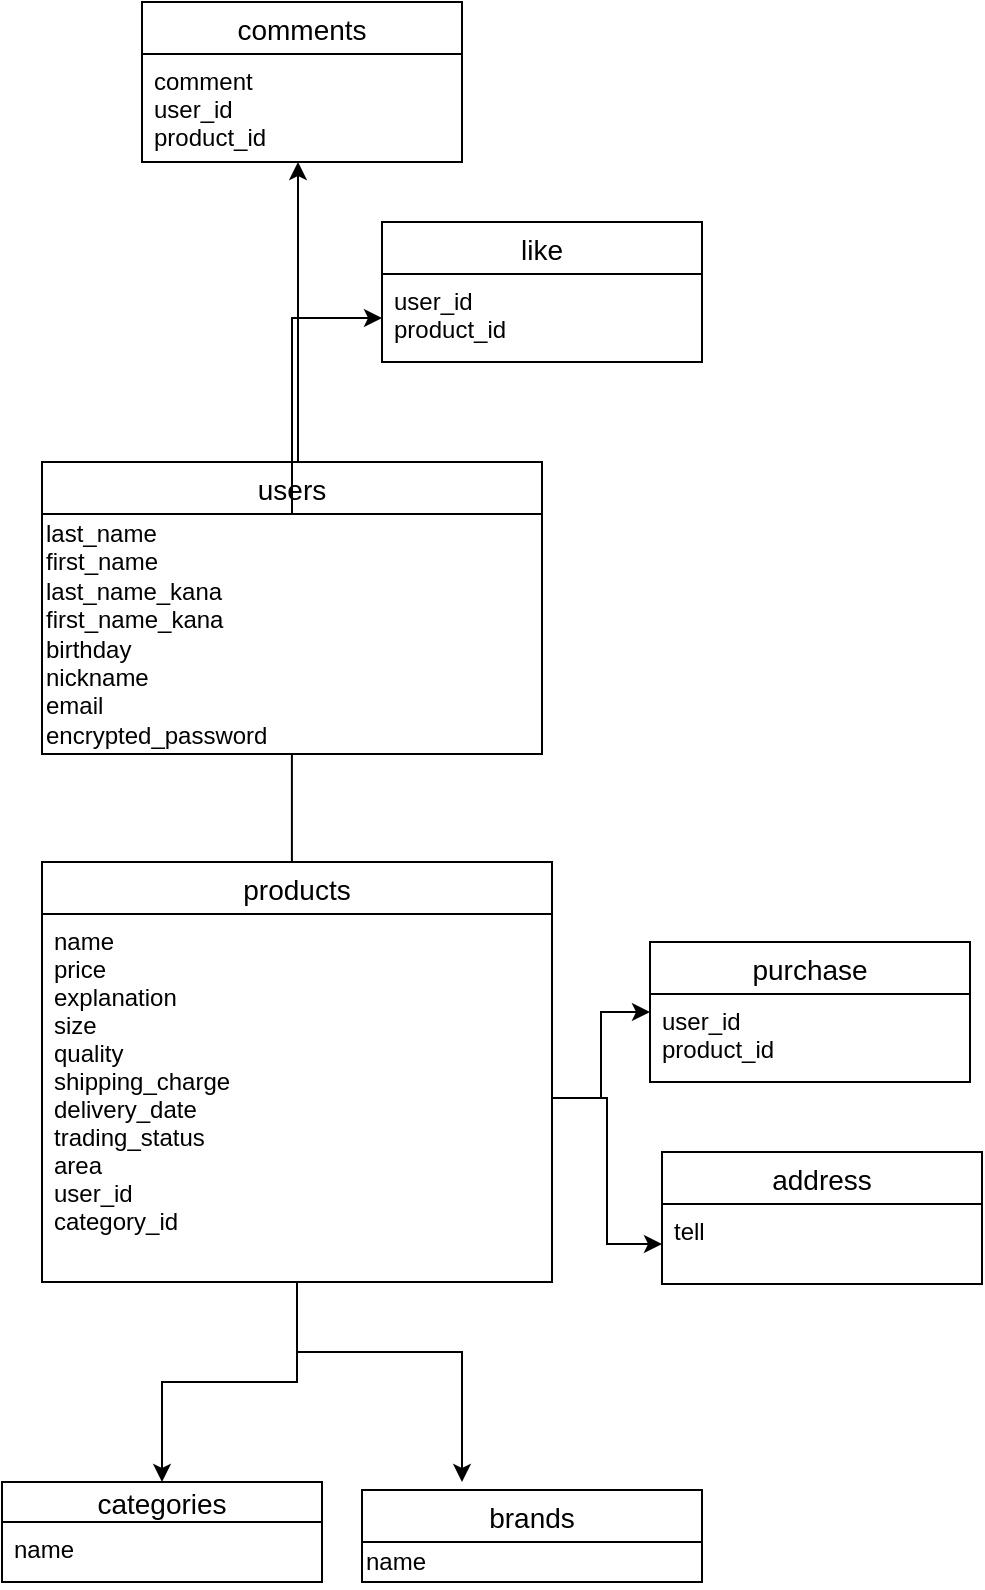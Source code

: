 <mxfile version="13.10.0" type="embed">
    <diagram id="x8wb-dTt-gdK0nMvJnMz" name="ページ1">
        <mxGraphModel dx="473" dy="526" grid="1" gridSize="10" guides="1" tooltips="1" connect="1" arrows="1" fold="1" page="0" pageScale="1" pageWidth="827" pageHeight="1169" math="0" shadow="0">
            <root>
                <mxCell id="0"/>
                <mxCell id="1" parent="0"/>
                <mxCell id="133" style="edgeStyle=orthogonalEdgeStyle;rounded=0;orthogonalLoop=1;jettySize=auto;html=1;exitX=0.5;exitY=0;exitDx=0;exitDy=0;" parent="1" source="17" target="104" edge="1">
                    <mxGeometry relative="1" as="geometry">
                        <Array as="points">
                            <mxPoint x="158" y="140"/>
                            <mxPoint x="158" y="140"/>
                        </Array>
                    </mxGeometry>
                </mxCell>
                <mxCell id="142" style="edgeStyle=orthogonalEdgeStyle;rounded=0;orthogonalLoop=1;jettySize=auto;html=1;entryX=0.49;entryY=0.048;entryDx=0;entryDy=0;entryPerimeter=0;" parent="1" source="17" target="62" edge="1">
                    <mxGeometry relative="1" as="geometry"/>
                </mxCell>
                <mxCell id="17" value="users" style="swimlane;fontStyle=0;childLayout=stackLayout;horizontal=1;startSize=26;horizontalStack=0;resizeParent=1;resizeParentMax=0;resizeLast=0;collapsible=1;marginBottom=0;align=center;fontSize=14;" parent="1" vertex="1">
                    <mxGeometry x="30" y="240" width="250" height="146" as="geometry"/>
                </mxCell>
                <mxCell id="35" value="last_name&amp;nbsp;&lt;br&gt;first_name&lt;br&gt;last_name_kana&lt;br&gt;first_name_kana&lt;br&gt;birthday&lt;br&gt;nickname&lt;br&gt;email&lt;br&gt;encrypted_password" style="text;html=1;align=left;verticalAlign=middle;resizable=0;points=[];autosize=1;" parent="17" vertex="1">
                    <mxGeometry y="26" width="250" height="120" as="geometry"/>
                </mxCell>
                <mxCell id="34" value="&lt;h1&gt;&lt;br&gt;&lt;/h1&gt;" style="text;html=1;align=center;verticalAlign=middle;resizable=0;points=[];autosize=1;" parent="1" vertex="1">
                    <mxGeometry x="110" y="335" width="20" height="50" as="geometry"/>
                </mxCell>
                <mxCell id="127" style="edgeStyle=orthogonalEdgeStyle;rounded=0;orthogonalLoop=1;jettySize=auto;html=1;" parent="1" source="62" target="69" edge="1">
                    <mxGeometry relative="1" as="geometry">
                        <mxPoint x="158" y="710" as="targetPoint"/>
                        <Array as="points"/>
                    </mxGeometry>
                </mxCell>
                <mxCell id="128" style="edgeStyle=orthogonalEdgeStyle;rounded=0;orthogonalLoop=1;jettySize=auto;html=1;" parent="1" source="62" edge="1">
                    <mxGeometry relative="1" as="geometry">
                        <mxPoint x="240" y="750" as="targetPoint"/>
                        <Array as="points">
                            <mxPoint x="158" y="685"/>
                            <mxPoint x="240" y="685"/>
                        </Array>
                    </mxGeometry>
                </mxCell>
                <mxCell id="62" value="products" style="swimlane;fontStyle=0;childLayout=stackLayout;horizontal=1;startSize=26;horizontalStack=0;resizeParent=1;resizeParentMax=0;resizeLast=0;collapsible=1;marginBottom=0;align=center;fontSize=14;strokeWidth=1;" parent="1" vertex="1">
                    <mxGeometry x="30" y="440" width="255" height="210" as="geometry"/>
                </mxCell>
                <mxCell id="65" value="name&#10;price&#10;explanation&#10;size&#10;quality&#10;shipping_charge&#10;delivery_date&#10;trading_status&#10;area&#10;user_id&#10;category_id&#10;" style="text;strokeColor=none;fillColor=none;spacingLeft=4;spacingRight=4;overflow=hidden;rotatable=0;points=[[0,0.5],[1,0.5]];portConstraint=eastwest;fontSize=12;" parent="62" vertex="1">
                    <mxGeometry y="26" width="255" height="184" as="geometry"/>
                </mxCell>
                <mxCell id="69" value="categories" style="swimlane;fontStyle=0;childLayout=stackLayout;horizontal=1;startSize=20;horizontalStack=0;resizeParent=1;resizeParentMax=0;resizeLast=0;collapsible=1;marginBottom=0;align=center;fontSize=14;strokeWidth=1;" parent="1" vertex="1">
                    <mxGeometry x="10" y="750" width="160" height="50" as="geometry"/>
                </mxCell>
                <mxCell id="72" value="name" style="text;strokeColor=none;fillColor=none;spacingLeft=4;spacingRight=4;overflow=hidden;rotatable=0;points=[[0,0.5],[1,0.5]];portConstraint=eastwest;fontSize=12;" parent="69" vertex="1">
                    <mxGeometry y="20" width="160" height="30" as="geometry"/>
                </mxCell>
                <mxCell id="80" value="brands" style="swimlane;fontStyle=0;childLayout=stackLayout;horizontal=1;startSize=26;horizontalStack=0;resizeParent=1;resizeParentMax=0;resizeLast=0;collapsible=1;marginBottom=0;align=center;fontSize=14;strokeWidth=1;" parent="1" vertex="1">
                    <mxGeometry x="190" y="754" width="170" height="46" as="geometry"/>
                </mxCell>
                <mxCell id="84" value="name" style="text;html=1;align=left;verticalAlign=middle;resizable=0;points=[];autosize=1;" parent="80" vertex="1">
                    <mxGeometry y="26" width="170" height="20" as="geometry"/>
                </mxCell>
                <mxCell id="101" value="comments" style="swimlane;fontStyle=0;childLayout=stackLayout;horizontal=1;startSize=26;horizontalStack=0;resizeParent=1;resizeParentMax=0;resizeLast=0;collapsible=1;marginBottom=0;align=center;fontSize=14;strokeWidth=1;" parent="1" vertex="1">
                    <mxGeometry x="80" y="10" width="160" height="80" as="geometry"/>
                </mxCell>
                <mxCell id="104" value="comment&#10;user_id&#10;product_id" style="text;strokeColor=none;fillColor=none;spacingLeft=4;spacingRight=4;overflow=hidden;rotatable=0;points=[[0,0.5],[1,0.5]];portConstraint=eastwest;fontSize=12;" parent="101" vertex="1">
                    <mxGeometry y="26" width="160" height="54" as="geometry"/>
                </mxCell>
                <mxCell id="119" value="like" style="swimlane;fontStyle=0;childLayout=stackLayout;horizontal=1;startSize=26;horizontalStack=0;resizeParent=1;resizeParentMax=0;resizeLast=0;collapsible=1;marginBottom=0;align=center;fontSize=14;strokeWidth=1;" parent="1" vertex="1">
                    <mxGeometry x="200" y="120" width="160" height="70" as="geometry"/>
                </mxCell>
                <mxCell id="122" value="user_id&#10;product_id&#10;" style="text;strokeColor=none;fillColor=none;spacingLeft=4;spacingRight=4;overflow=hidden;rotatable=0;points=[[0,0.5],[1,0.5]];portConstraint=eastwest;fontSize=12;" parent="119" vertex="1">
                    <mxGeometry y="26" width="160" height="44" as="geometry"/>
                </mxCell>
                <mxCell id="134" style="edgeStyle=orthogonalEdgeStyle;rounded=0;orthogonalLoop=1;jettySize=auto;html=1;entryX=0;entryY=0.5;entryDx=0;entryDy=0;" parent="1" source="35" target="122" edge="1">
                    <mxGeometry relative="1" as="geometry"/>
                </mxCell>
                <mxCell id="143" value="purchase" style="swimlane;fontStyle=0;childLayout=stackLayout;horizontal=1;startSize=26;horizontalStack=0;resizeParent=1;resizeParentMax=0;resizeLast=0;collapsible=1;marginBottom=0;align=center;fontSize=14;strokeWidth=1;" parent="1" vertex="1">
                    <mxGeometry x="334" y="480" width="160" height="70" as="geometry"/>
                </mxCell>
                <mxCell id="146" value="user_id&#10;product_id" style="text;strokeColor=none;fillColor=none;spacingLeft=4;spacingRight=4;overflow=hidden;rotatable=0;points=[[0,0.5],[1,0.5]];portConstraint=eastwest;fontSize=12;" parent="143" vertex="1">
                    <mxGeometry y="26" width="160" height="44" as="geometry"/>
                </mxCell>
                <mxCell id="147" style="edgeStyle=orthogonalEdgeStyle;rounded=0;orthogonalLoop=1;jettySize=auto;html=1;exitX=1;exitY=0.5;exitDx=0;exitDy=0;entryX=0;entryY=0.5;entryDx=0;entryDy=0;" parent="1" source="65" target="143" edge="1">
                    <mxGeometry relative="1" as="geometry"/>
                </mxCell>
                <mxCell id="148" value="address" style="swimlane;fontStyle=0;childLayout=stackLayout;horizontal=1;startSize=26;horizontalStack=0;resizeParent=1;resizeParentMax=0;resizeLast=0;collapsible=1;marginBottom=0;align=center;fontSize=14;strokeWidth=1;" parent="1" vertex="1">
                    <mxGeometry x="340" y="585" width="160" height="66" as="geometry"/>
                </mxCell>
                <mxCell id="151" value="tell" style="text;strokeColor=none;fillColor=none;spacingLeft=4;spacingRight=4;overflow=hidden;rotatable=0;points=[[0,0.5],[1,0.5]];portConstraint=eastwest;fontSize=12;" parent="148" vertex="1">
                    <mxGeometry y="26" width="160" height="40" as="geometry"/>
                </mxCell>
                <mxCell id="152" style="edgeStyle=orthogonalEdgeStyle;rounded=0;orthogonalLoop=1;jettySize=auto;html=1;exitX=1;exitY=0.5;exitDx=0;exitDy=0;" parent="1" source="65" target="151" edge="1">
                    <mxGeometry relative="1" as="geometry"/>
                </mxCell>
            </root>
        </mxGraphModel>
    </diagram>
</mxfile>